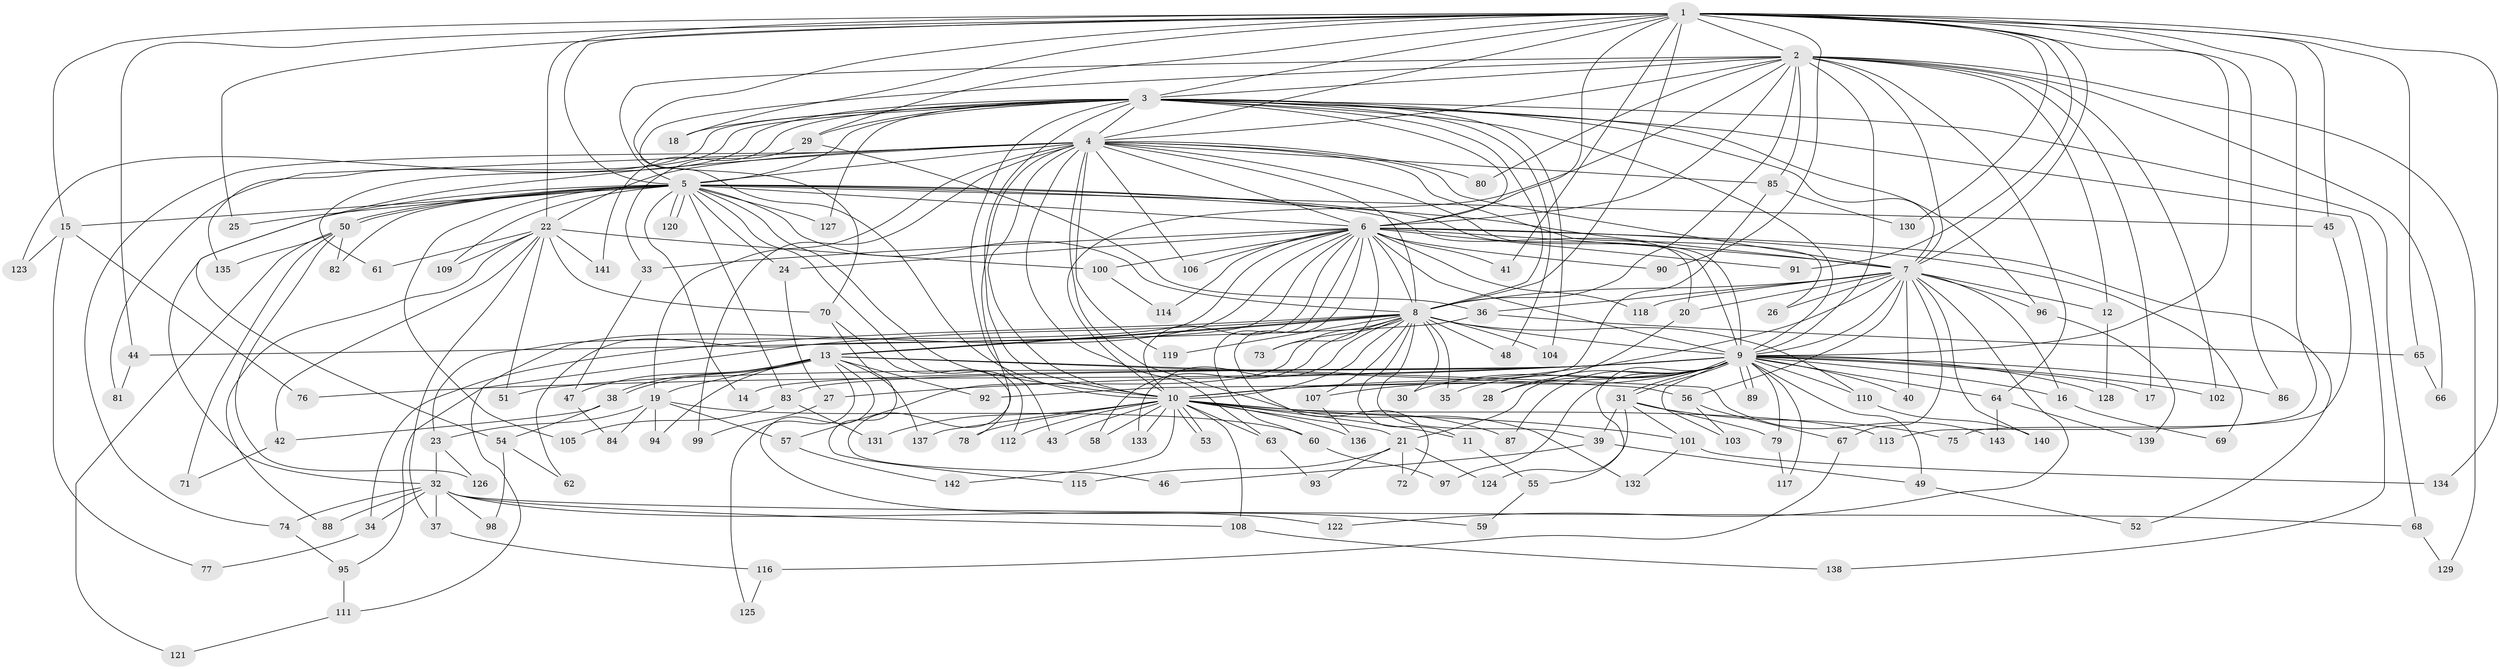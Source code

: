 // coarse degree distribution, {23: 0.01818181818181818, 18: 0.00909090909090909, 20: 0.01818181818181818, 27: 0.00909090909090909, 24: 0.00909090909090909, 26: 0.01818181818181818, 36: 0.00909090909090909, 3: 0.14545454545454545, 13: 0.00909090909090909, 2: 0.5545454545454546, 5: 0.01818181818181818, 8: 0.00909090909090909, 6: 0.00909090909090909, 11: 0.01818181818181818, 4: 0.12727272727272726, 7: 0.00909090909090909, 1: 0.00909090909090909}
// Generated by graph-tools (version 1.1) at 2025/51/02/27/25 19:51:45]
// undirected, 143 vertices, 311 edges
graph export_dot {
graph [start="1"]
  node [color=gray90,style=filled];
  1;
  2;
  3;
  4;
  5;
  6;
  7;
  8;
  9;
  10;
  11;
  12;
  13;
  14;
  15;
  16;
  17;
  18;
  19;
  20;
  21;
  22;
  23;
  24;
  25;
  26;
  27;
  28;
  29;
  30;
  31;
  32;
  33;
  34;
  35;
  36;
  37;
  38;
  39;
  40;
  41;
  42;
  43;
  44;
  45;
  46;
  47;
  48;
  49;
  50;
  51;
  52;
  53;
  54;
  55;
  56;
  57;
  58;
  59;
  60;
  61;
  62;
  63;
  64;
  65;
  66;
  67;
  68;
  69;
  70;
  71;
  72;
  73;
  74;
  75;
  76;
  77;
  78;
  79;
  80;
  81;
  82;
  83;
  84;
  85;
  86;
  87;
  88;
  89;
  90;
  91;
  92;
  93;
  94;
  95;
  96;
  97;
  98;
  99;
  100;
  101;
  102;
  103;
  104;
  105;
  106;
  107;
  108;
  109;
  110;
  111;
  112;
  113;
  114;
  115;
  116;
  117;
  118;
  119;
  120;
  121;
  122;
  123;
  124;
  125;
  126;
  127;
  128;
  129;
  130;
  131;
  132;
  133;
  134;
  135;
  136;
  137;
  138;
  139;
  140;
  141;
  142;
  143;
  1 -- 2;
  1 -- 3;
  1 -- 4;
  1 -- 5;
  1 -- 6;
  1 -- 7;
  1 -- 8;
  1 -- 9;
  1 -- 10;
  1 -- 15;
  1 -- 18;
  1 -- 22;
  1 -- 25;
  1 -- 29;
  1 -- 41;
  1 -- 44;
  1 -- 45;
  1 -- 65;
  1 -- 86;
  1 -- 90;
  1 -- 91;
  1 -- 113;
  1 -- 130;
  1 -- 134;
  2 -- 3;
  2 -- 4;
  2 -- 5;
  2 -- 6;
  2 -- 7;
  2 -- 8;
  2 -- 9;
  2 -- 10;
  2 -- 12;
  2 -- 17;
  2 -- 64;
  2 -- 66;
  2 -- 70;
  2 -- 80;
  2 -- 85;
  2 -- 102;
  2 -- 129;
  3 -- 4;
  3 -- 5;
  3 -- 6;
  3 -- 7;
  3 -- 8;
  3 -- 9;
  3 -- 10;
  3 -- 18;
  3 -- 29;
  3 -- 43;
  3 -- 48;
  3 -- 61;
  3 -- 68;
  3 -- 96;
  3 -- 104;
  3 -- 123;
  3 -- 127;
  3 -- 135;
  3 -- 138;
  3 -- 141;
  4 -- 5;
  4 -- 6;
  4 -- 7;
  4 -- 8;
  4 -- 9;
  4 -- 10;
  4 -- 19;
  4 -- 22;
  4 -- 26;
  4 -- 46;
  4 -- 54;
  4 -- 63;
  4 -- 74;
  4 -- 80;
  4 -- 81;
  4 -- 85;
  4 -- 99;
  4 -- 106;
  4 -- 119;
  4 -- 132;
  5 -- 6;
  5 -- 7;
  5 -- 8;
  5 -- 9;
  5 -- 10;
  5 -- 14;
  5 -- 15;
  5 -- 20;
  5 -- 24;
  5 -- 25;
  5 -- 32;
  5 -- 45;
  5 -- 50;
  5 -- 50;
  5 -- 82;
  5 -- 83;
  5 -- 105;
  5 -- 109;
  5 -- 112;
  5 -- 120;
  5 -- 120;
  5 -- 127;
  6 -- 7;
  6 -- 8;
  6 -- 9;
  6 -- 10;
  6 -- 23;
  6 -- 24;
  6 -- 33;
  6 -- 41;
  6 -- 52;
  6 -- 60;
  6 -- 62;
  6 -- 69;
  6 -- 72;
  6 -- 73;
  6 -- 90;
  6 -- 91;
  6 -- 100;
  6 -- 106;
  6 -- 111;
  6 -- 114;
  6 -- 118;
  7 -- 8;
  7 -- 9;
  7 -- 10;
  7 -- 12;
  7 -- 16;
  7 -- 20;
  7 -- 26;
  7 -- 36;
  7 -- 40;
  7 -- 56;
  7 -- 67;
  7 -- 96;
  7 -- 118;
  7 -- 122;
  7 -- 140;
  8 -- 9;
  8 -- 10;
  8 -- 11;
  8 -- 13;
  8 -- 13;
  8 -- 30;
  8 -- 34;
  8 -- 35;
  8 -- 39;
  8 -- 48;
  8 -- 57;
  8 -- 58;
  8 -- 73;
  8 -- 95;
  8 -- 104;
  8 -- 107;
  8 -- 110;
  8 -- 119;
  8 -- 133;
  9 -- 10;
  9 -- 14;
  9 -- 16;
  9 -- 17;
  9 -- 21;
  9 -- 27;
  9 -- 28;
  9 -- 30;
  9 -- 31;
  9 -- 31;
  9 -- 35;
  9 -- 40;
  9 -- 49;
  9 -- 51;
  9 -- 55;
  9 -- 64;
  9 -- 76;
  9 -- 79;
  9 -- 83;
  9 -- 86;
  9 -- 87;
  9 -- 89;
  9 -- 89;
  9 -- 97;
  9 -- 102;
  9 -- 103;
  9 -- 107;
  9 -- 110;
  9 -- 117;
  9 -- 128;
  10 -- 11;
  10 -- 21;
  10 -- 43;
  10 -- 53;
  10 -- 53;
  10 -- 58;
  10 -- 63;
  10 -- 78;
  10 -- 87;
  10 -- 101;
  10 -- 108;
  10 -- 112;
  10 -- 113;
  10 -- 131;
  10 -- 133;
  10 -- 136;
  10 -- 137;
  10 -- 142;
  11 -- 55;
  12 -- 128;
  13 -- 19;
  13 -- 38;
  13 -- 38;
  13 -- 47;
  13 -- 56;
  13 -- 59;
  13 -- 92;
  13 -- 94;
  13 -- 125;
  13 -- 137;
  13 -- 143;
  15 -- 76;
  15 -- 77;
  15 -- 123;
  16 -- 69;
  19 -- 23;
  19 -- 57;
  19 -- 60;
  19 -- 84;
  19 -- 94;
  20 -- 28;
  21 -- 72;
  21 -- 93;
  21 -- 115;
  21 -- 124;
  22 -- 37;
  22 -- 42;
  22 -- 51;
  22 -- 61;
  22 -- 70;
  22 -- 88;
  22 -- 100;
  22 -- 109;
  22 -- 141;
  23 -- 32;
  23 -- 126;
  24 -- 27;
  27 -- 99;
  29 -- 33;
  29 -- 36;
  31 -- 39;
  31 -- 75;
  31 -- 79;
  31 -- 101;
  31 -- 124;
  32 -- 34;
  32 -- 37;
  32 -- 68;
  32 -- 74;
  32 -- 88;
  32 -- 98;
  32 -- 108;
  32 -- 122;
  33 -- 47;
  34 -- 77;
  36 -- 44;
  36 -- 65;
  37 -- 116;
  38 -- 42;
  38 -- 54;
  39 -- 46;
  39 -- 49;
  42 -- 71;
  44 -- 81;
  45 -- 75;
  47 -- 84;
  49 -- 52;
  50 -- 71;
  50 -- 82;
  50 -- 121;
  50 -- 126;
  50 -- 135;
  54 -- 62;
  54 -- 98;
  55 -- 59;
  56 -- 67;
  56 -- 103;
  57 -- 142;
  60 -- 97;
  63 -- 93;
  64 -- 139;
  64 -- 143;
  65 -- 66;
  67 -- 116;
  68 -- 129;
  70 -- 78;
  70 -- 115;
  74 -- 95;
  79 -- 117;
  83 -- 105;
  83 -- 131;
  85 -- 92;
  85 -- 130;
  95 -- 111;
  96 -- 139;
  100 -- 114;
  101 -- 132;
  101 -- 134;
  107 -- 136;
  108 -- 138;
  110 -- 140;
  111 -- 121;
  116 -- 125;
}
